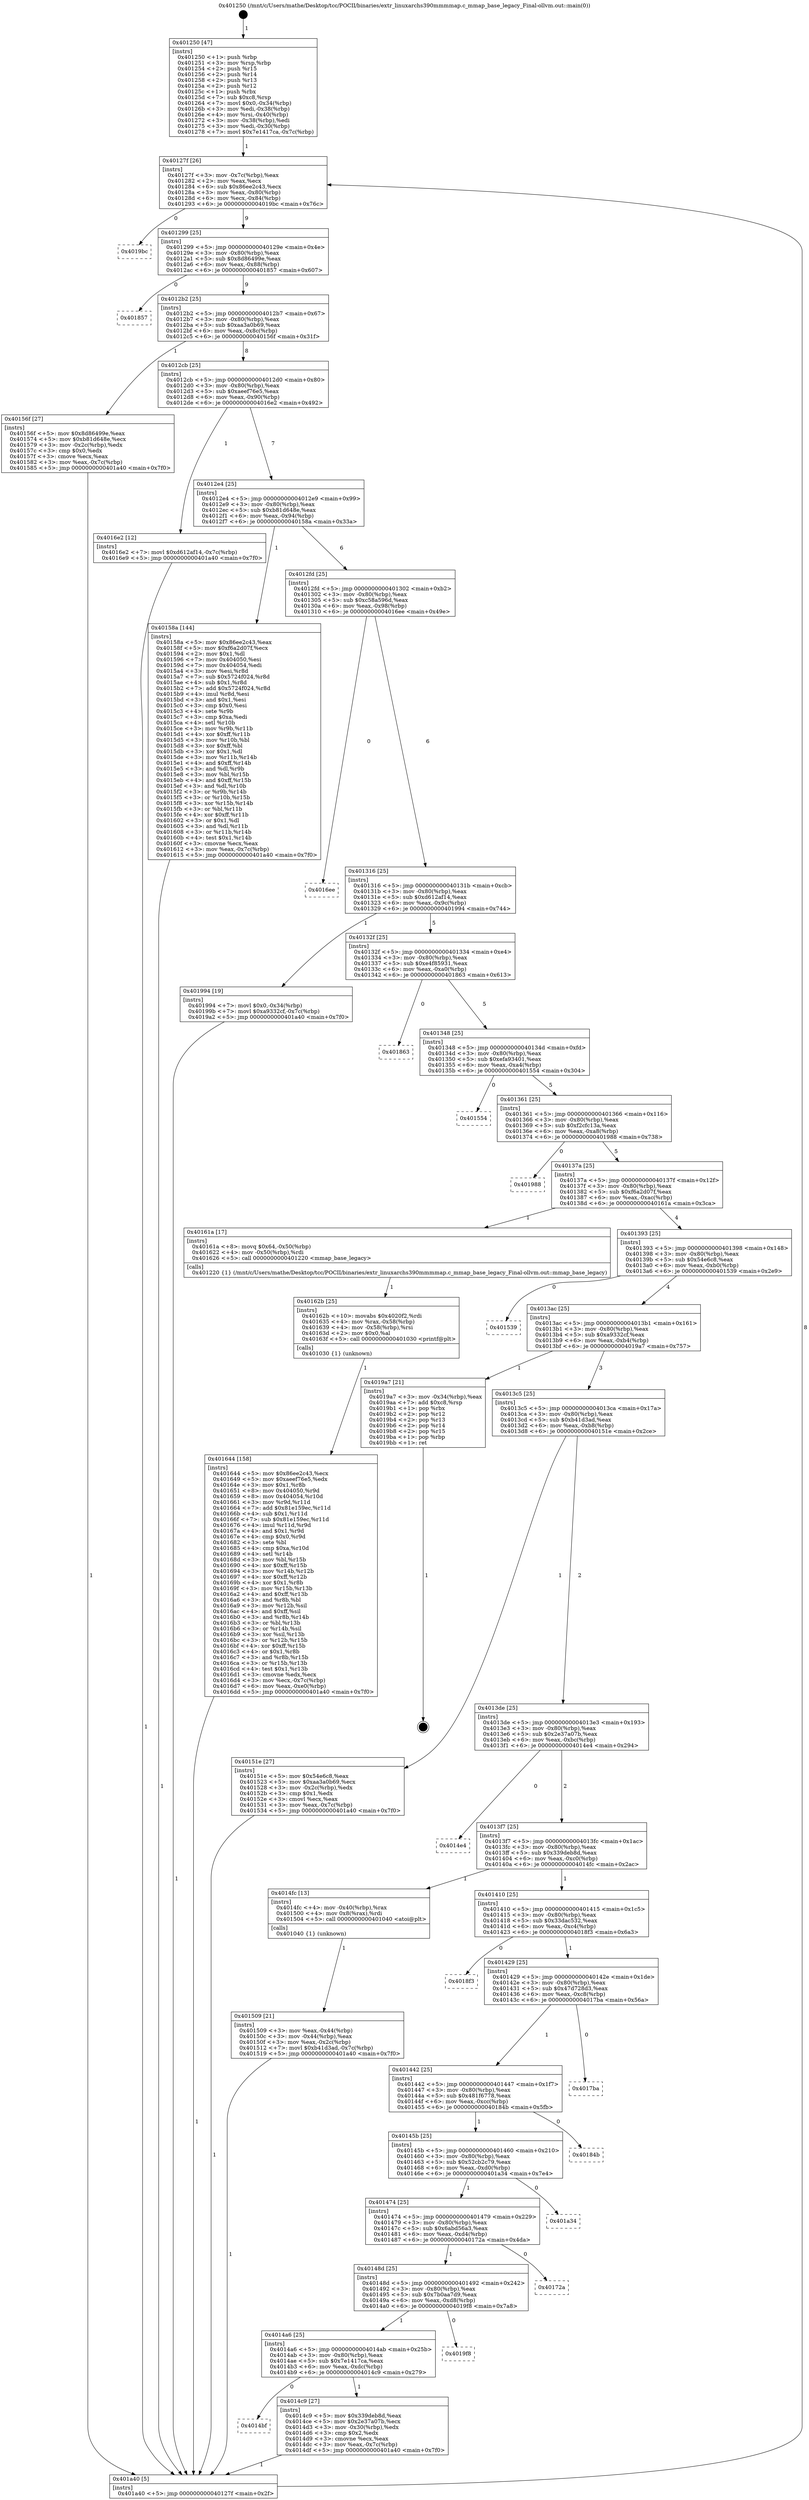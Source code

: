 digraph "0x401250" {
  label = "0x401250 (/mnt/c/Users/mathe/Desktop/tcc/POCII/binaries/extr_linuxarchs390mmmmap.c_mmap_base_legacy_Final-ollvm.out::main(0))"
  labelloc = "t"
  node[shape=record]

  Entry [label="",width=0.3,height=0.3,shape=circle,fillcolor=black,style=filled]
  "0x40127f" [label="{
     0x40127f [26]\l
     | [instrs]\l
     &nbsp;&nbsp;0x40127f \<+3\>: mov -0x7c(%rbp),%eax\l
     &nbsp;&nbsp;0x401282 \<+2\>: mov %eax,%ecx\l
     &nbsp;&nbsp;0x401284 \<+6\>: sub $0x86ee2c43,%ecx\l
     &nbsp;&nbsp;0x40128a \<+3\>: mov %eax,-0x80(%rbp)\l
     &nbsp;&nbsp;0x40128d \<+6\>: mov %ecx,-0x84(%rbp)\l
     &nbsp;&nbsp;0x401293 \<+6\>: je 00000000004019bc \<main+0x76c\>\l
  }"]
  "0x4019bc" [label="{
     0x4019bc\l
  }", style=dashed]
  "0x401299" [label="{
     0x401299 [25]\l
     | [instrs]\l
     &nbsp;&nbsp;0x401299 \<+5\>: jmp 000000000040129e \<main+0x4e\>\l
     &nbsp;&nbsp;0x40129e \<+3\>: mov -0x80(%rbp),%eax\l
     &nbsp;&nbsp;0x4012a1 \<+5\>: sub $0x8d86499e,%eax\l
     &nbsp;&nbsp;0x4012a6 \<+6\>: mov %eax,-0x88(%rbp)\l
     &nbsp;&nbsp;0x4012ac \<+6\>: je 0000000000401857 \<main+0x607\>\l
  }"]
  Exit [label="",width=0.3,height=0.3,shape=circle,fillcolor=black,style=filled,peripheries=2]
  "0x401857" [label="{
     0x401857\l
  }", style=dashed]
  "0x4012b2" [label="{
     0x4012b2 [25]\l
     | [instrs]\l
     &nbsp;&nbsp;0x4012b2 \<+5\>: jmp 00000000004012b7 \<main+0x67\>\l
     &nbsp;&nbsp;0x4012b7 \<+3\>: mov -0x80(%rbp),%eax\l
     &nbsp;&nbsp;0x4012ba \<+5\>: sub $0xaa3a0b69,%eax\l
     &nbsp;&nbsp;0x4012bf \<+6\>: mov %eax,-0x8c(%rbp)\l
     &nbsp;&nbsp;0x4012c5 \<+6\>: je 000000000040156f \<main+0x31f\>\l
  }"]
  "0x401644" [label="{
     0x401644 [158]\l
     | [instrs]\l
     &nbsp;&nbsp;0x401644 \<+5\>: mov $0x86ee2c43,%ecx\l
     &nbsp;&nbsp;0x401649 \<+5\>: mov $0xaeef76e5,%edx\l
     &nbsp;&nbsp;0x40164e \<+3\>: mov $0x1,%r8b\l
     &nbsp;&nbsp;0x401651 \<+8\>: mov 0x404050,%r9d\l
     &nbsp;&nbsp;0x401659 \<+8\>: mov 0x404054,%r10d\l
     &nbsp;&nbsp;0x401661 \<+3\>: mov %r9d,%r11d\l
     &nbsp;&nbsp;0x401664 \<+7\>: add $0x81e159ec,%r11d\l
     &nbsp;&nbsp;0x40166b \<+4\>: sub $0x1,%r11d\l
     &nbsp;&nbsp;0x40166f \<+7\>: sub $0x81e159ec,%r11d\l
     &nbsp;&nbsp;0x401676 \<+4\>: imul %r11d,%r9d\l
     &nbsp;&nbsp;0x40167a \<+4\>: and $0x1,%r9d\l
     &nbsp;&nbsp;0x40167e \<+4\>: cmp $0x0,%r9d\l
     &nbsp;&nbsp;0x401682 \<+3\>: sete %bl\l
     &nbsp;&nbsp;0x401685 \<+4\>: cmp $0xa,%r10d\l
     &nbsp;&nbsp;0x401689 \<+4\>: setl %r14b\l
     &nbsp;&nbsp;0x40168d \<+3\>: mov %bl,%r15b\l
     &nbsp;&nbsp;0x401690 \<+4\>: xor $0xff,%r15b\l
     &nbsp;&nbsp;0x401694 \<+3\>: mov %r14b,%r12b\l
     &nbsp;&nbsp;0x401697 \<+4\>: xor $0xff,%r12b\l
     &nbsp;&nbsp;0x40169b \<+4\>: xor $0x1,%r8b\l
     &nbsp;&nbsp;0x40169f \<+3\>: mov %r15b,%r13b\l
     &nbsp;&nbsp;0x4016a2 \<+4\>: and $0xff,%r13b\l
     &nbsp;&nbsp;0x4016a6 \<+3\>: and %r8b,%bl\l
     &nbsp;&nbsp;0x4016a9 \<+3\>: mov %r12b,%sil\l
     &nbsp;&nbsp;0x4016ac \<+4\>: and $0xff,%sil\l
     &nbsp;&nbsp;0x4016b0 \<+3\>: and %r8b,%r14b\l
     &nbsp;&nbsp;0x4016b3 \<+3\>: or %bl,%r13b\l
     &nbsp;&nbsp;0x4016b6 \<+3\>: or %r14b,%sil\l
     &nbsp;&nbsp;0x4016b9 \<+3\>: xor %sil,%r13b\l
     &nbsp;&nbsp;0x4016bc \<+3\>: or %r12b,%r15b\l
     &nbsp;&nbsp;0x4016bf \<+4\>: xor $0xff,%r15b\l
     &nbsp;&nbsp;0x4016c3 \<+4\>: or $0x1,%r8b\l
     &nbsp;&nbsp;0x4016c7 \<+3\>: and %r8b,%r15b\l
     &nbsp;&nbsp;0x4016ca \<+3\>: or %r15b,%r13b\l
     &nbsp;&nbsp;0x4016cd \<+4\>: test $0x1,%r13b\l
     &nbsp;&nbsp;0x4016d1 \<+3\>: cmovne %edx,%ecx\l
     &nbsp;&nbsp;0x4016d4 \<+3\>: mov %ecx,-0x7c(%rbp)\l
     &nbsp;&nbsp;0x4016d7 \<+6\>: mov %eax,-0xe0(%rbp)\l
     &nbsp;&nbsp;0x4016dd \<+5\>: jmp 0000000000401a40 \<main+0x7f0\>\l
  }"]
  "0x40156f" [label="{
     0x40156f [27]\l
     | [instrs]\l
     &nbsp;&nbsp;0x40156f \<+5\>: mov $0x8d86499e,%eax\l
     &nbsp;&nbsp;0x401574 \<+5\>: mov $0xb81d648e,%ecx\l
     &nbsp;&nbsp;0x401579 \<+3\>: mov -0x2c(%rbp),%edx\l
     &nbsp;&nbsp;0x40157c \<+3\>: cmp $0x0,%edx\l
     &nbsp;&nbsp;0x40157f \<+3\>: cmove %ecx,%eax\l
     &nbsp;&nbsp;0x401582 \<+3\>: mov %eax,-0x7c(%rbp)\l
     &nbsp;&nbsp;0x401585 \<+5\>: jmp 0000000000401a40 \<main+0x7f0\>\l
  }"]
  "0x4012cb" [label="{
     0x4012cb [25]\l
     | [instrs]\l
     &nbsp;&nbsp;0x4012cb \<+5\>: jmp 00000000004012d0 \<main+0x80\>\l
     &nbsp;&nbsp;0x4012d0 \<+3\>: mov -0x80(%rbp),%eax\l
     &nbsp;&nbsp;0x4012d3 \<+5\>: sub $0xaeef76e5,%eax\l
     &nbsp;&nbsp;0x4012d8 \<+6\>: mov %eax,-0x90(%rbp)\l
     &nbsp;&nbsp;0x4012de \<+6\>: je 00000000004016e2 \<main+0x492\>\l
  }"]
  "0x40162b" [label="{
     0x40162b [25]\l
     | [instrs]\l
     &nbsp;&nbsp;0x40162b \<+10\>: movabs $0x4020f2,%rdi\l
     &nbsp;&nbsp;0x401635 \<+4\>: mov %rax,-0x58(%rbp)\l
     &nbsp;&nbsp;0x401639 \<+4\>: mov -0x58(%rbp),%rsi\l
     &nbsp;&nbsp;0x40163d \<+2\>: mov $0x0,%al\l
     &nbsp;&nbsp;0x40163f \<+5\>: call 0000000000401030 \<printf@plt\>\l
     | [calls]\l
     &nbsp;&nbsp;0x401030 \{1\} (unknown)\l
  }"]
  "0x4016e2" [label="{
     0x4016e2 [12]\l
     | [instrs]\l
     &nbsp;&nbsp;0x4016e2 \<+7\>: movl $0xd612af14,-0x7c(%rbp)\l
     &nbsp;&nbsp;0x4016e9 \<+5\>: jmp 0000000000401a40 \<main+0x7f0\>\l
  }"]
  "0x4012e4" [label="{
     0x4012e4 [25]\l
     | [instrs]\l
     &nbsp;&nbsp;0x4012e4 \<+5\>: jmp 00000000004012e9 \<main+0x99\>\l
     &nbsp;&nbsp;0x4012e9 \<+3\>: mov -0x80(%rbp),%eax\l
     &nbsp;&nbsp;0x4012ec \<+5\>: sub $0xb81d648e,%eax\l
     &nbsp;&nbsp;0x4012f1 \<+6\>: mov %eax,-0x94(%rbp)\l
     &nbsp;&nbsp;0x4012f7 \<+6\>: je 000000000040158a \<main+0x33a\>\l
  }"]
  "0x401509" [label="{
     0x401509 [21]\l
     | [instrs]\l
     &nbsp;&nbsp;0x401509 \<+3\>: mov %eax,-0x44(%rbp)\l
     &nbsp;&nbsp;0x40150c \<+3\>: mov -0x44(%rbp),%eax\l
     &nbsp;&nbsp;0x40150f \<+3\>: mov %eax,-0x2c(%rbp)\l
     &nbsp;&nbsp;0x401512 \<+7\>: movl $0xb41d3ad,-0x7c(%rbp)\l
     &nbsp;&nbsp;0x401519 \<+5\>: jmp 0000000000401a40 \<main+0x7f0\>\l
  }"]
  "0x40158a" [label="{
     0x40158a [144]\l
     | [instrs]\l
     &nbsp;&nbsp;0x40158a \<+5\>: mov $0x86ee2c43,%eax\l
     &nbsp;&nbsp;0x40158f \<+5\>: mov $0xf6a2d07f,%ecx\l
     &nbsp;&nbsp;0x401594 \<+2\>: mov $0x1,%dl\l
     &nbsp;&nbsp;0x401596 \<+7\>: mov 0x404050,%esi\l
     &nbsp;&nbsp;0x40159d \<+7\>: mov 0x404054,%edi\l
     &nbsp;&nbsp;0x4015a4 \<+3\>: mov %esi,%r8d\l
     &nbsp;&nbsp;0x4015a7 \<+7\>: sub $0x5724f024,%r8d\l
     &nbsp;&nbsp;0x4015ae \<+4\>: sub $0x1,%r8d\l
     &nbsp;&nbsp;0x4015b2 \<+7\>: add $0x5724f024,%r8d\l
     &nbsp;&nbsp;0x4015b9 \<+4\>: imul %r8d,%esi\l
     &nbsp;&nbsp;0x4015bd \<+3\>: and $0x1,%esi\l
     &nbsp;&nbsp;0x4015c0 \<+3\>: cmp $0x0,%esi\l
     &nbsp;&nbsp;0x4015c3 \<+4\>: sete %r9b\l
     &nbsp;&nbsp;0x4015c7 \<+3\>: cmp $0xa,%edi\l
     &nbsp;&nbsp;0x4015ca \<+4\>: setl %r10b\l
     &nbsp;&nbsp;0x4015ce \<+3\>: mov %r9b,%r11b\l
     &nbsp;&nbsp;0x4015d1 \<+4\>: xor $0xff,%r11b\l
     &nbsp;&nbsp;0x4015d5 \<+3\>: mov %r10b,%bl\l
     &nbsp;&nbsp;0x4015d8 \<+3\>: xor $0xff,%bl\l
     &nbsp;&nbsp;0x4015db \<+3\>: xor $0x1,%dl\l
     &nbsp;&nbsp;0x4015de \<+3\>: mov %r11b,%r14b\l
     &nbsp;&nbsp;0x4015e1 \<+4\>: and $0xff,%r14b\l
     &nbsp;&nbsp;0x4015e5 \<+3\>: and %dl,%r9b\l
     &nbsp;&nbsp;0x4015e8 \<+3\>: mov %bl,%r15b\l
     &nbsp;&nbsp;0x4015eb \<+4\>: and $0xff,%r15b\l
     &nbsp;&nbsp;0x4015ef \<+3\>: and %dl,%r10b\l
     &nbsp;&nbsp;0x4015f2 \<+3\>: or %r9b,%r14b\l
     &nbsp;&nbsp;0x4015f5 \<+3\>: or %r10b,%r15b\l
     &nbsp;&nbsp;0x4015f8 \<+3\>: xor %r15b,%r14b\l
     &nbsp;&nbsp;0x4015fb \<+3\>: or %bl,%r11b\l
     &nbsp;&nbsp;0x4015fe \<+4\>: xor $0xff,%r11b\l
     &nbsp;&nbsp;0x401602 \<+3\>: or $0x1,%dl\l
     &nbsp;&nbsp;0x401605 \<+3\>: and %dl,%r11b\l
     &nbsp;&nbsp;0x401608 \<+3\>: or %r11b,%r14b\l
     &nbsp;&nbsp;0x40160b \<+4\>: test $0x1,%r14b\l
     &nbsp;&nbsp;0x40160f \<+3\>: cmovne %ecx,%eax\l
     &nbsp;&nbsp;0x401612 \<+3\>: mov %eax,-0x7c(%rbp)\l
     &nbsp;&nbsp;0x401615 \<+5\>: jmp 0000000000401a40 \<main+0x7f0\>\l
  }"]
  "0x4012fd" [label="{
     0x4012fd [25]\l
     | [instrs]\l
     &nbsp;&nbsp;0x4012fd \<+5\>: jmp 0000000000401302 \<main+0xb2\>\l
     &nbsp;&nbsp;0x401302 \<+3\>: mov -0x80(%rbp),%eax\l
     &nbsp;&nbsp;0x401305 \<+5\>: sub $0xc58a596d,%eax\l
     &nbsp;&nbsp;0x40130a \<+6\>: mov %eax,-0x98(%rbp)\l
     &nbsp;&nbsp;0x401310 \<+6\>: je 00000000004016ee \<main+0x49e\>\l
  }"]
  "0x401250" [label="{
     0x401250 [47]\l
     | [instrs]\l
     &nbsp;&nbsp;0x401250 \<+1\>: push %rbp\l
     &nbsp;&nbsp;0x401251 \<+3\>: mov %rsp,%rbp\l
     &nbsp;&nbsp;0x401254 \<+2\>: push %r15\l
     &nbsp;&nbsp;0x401256 \<+2\>: push %r14\l
     &nbsp;&nbsp;0x401258 \<+2\>: push %r13\l
     &nbsp;&nbsp;0x40125a \<+2\>: push %r12\l
     &nbsp;&nbsp;0x40125c \<+1\>: push %rbx\l
     &nbsp;&nbsp;0x40125d \<+7\>: sub $0xc8,%rsp\l
     &nbsp;&nbsp;0x401264 \<+7\>: movl $0x0,-0x34(%rbp)\l
     &nbsp;&nbsp;0x40126b \<+3\>: mov %edi,-0x38(%rbp)\l
     &nbsp;&nbsp;0x40126e \<+4\>: mov %rsi,-0x40(%rbp)\l
     &nbsp;&nbsp;0x401272 \<+3\>: mov -0x38(%rbp),%edi\l
     &nbsp;&nbsp;0x401275 \<+3\>: mov %edi,-0x30(%rbp)\l
     &nbsp;&nbsp;0x401278 \<+7\>: movl $0x7e1417ca,-0x7c(%rbp)\l
  }"]
  "0x4016ee" [label="{
     0x4016ee\l
  }", style=dashed]
  "0x401316" [label="{
     0x401316 [25]\l
     | [instrs]\l
     &nbsp;&nbsp;0x401316 \<+5\>: jmp 000000000040131b \<main+0xcb\>\l
     &nbsp;&nbsp;0x40131b \<+3\>: mov -0x80(%rbp),%eax\l
     &nbsp;&nbsp;0x40131e \<+5\>: sub $0xd612af14,%eax\l
     &nbsp;&nbsp;0x401323 \<+6\>: mov %eax,-0x9c(%rbp)\l
     &nbsp;&nbsp;0x401329 \<+6\>: je 0000000000401994 \<main+0x744\>\l
  }"]
  "0x401a40" [label="{
     0x401a40 [5]\l
     | [instrs]\l
     &nbsp;&nbsp;0x401a40 \<+5\>: jmp 000000000040127f \<main+0x2f\>\l
  }"]
  "0x401994" [label="{
     0x401994 [19]\l
     | [instrs]\l
     &nbsp;&nbsp;0x401994 \<+7\>: movl $0x0,-0x34(%rbp)\l
     &nbsp;&nbsp;0x40199b \<+7\>: movl $0xa9332cf,-0x7c(%rbp)\l
     &nbsp;&nbsp;0x4019a2 \<+5\>: jmp 0000000000401a40 \<main+0x7f0\>\l
  }"]
  "0x40132f" [label="{
     0x40132f [25]\l
     | [instrs]\l
     &nbsp;&nbsp;0x40132f \<+5\>: jmp 0000000000401334 \<main+0xe4\>\l
     &nbsp;&nbsp;0x401334 \<+3\>: mov -0x80(%rbp),%eax\l
     &nbsp;&nbsp;0x401337 \<+5\>: sub $0xe4f85931,%eax\l
     &nbsp;&nbsp;0x40133c \<+6\>: mov %eax,-0xa0(%rbp)\l
     &nbsp;&nbsp;0x401342 \<+6\>: je 0000000000401863 \<main+0x613\>\l
  }"]
  "0x4014bf" [label="{
     0x4014bf\l
  }", style=dashed]
  "0x401863" [label="{
     0x401863\l
  }", style=dashed]
  "0x401348" [label="{
     0x401348 [25]\l
     | [instrs]\l
     &nbsp;&nbsp;0x401348 \<+5\>: jmp 000000000040134d \<main+0xfd\>\l
     &nbsp;&nbsp;0x40134d \<+3\>: mov -0x80(%rbp),%eax\l
     &nbsp;&nbsp;0x401350 \<+5\>: sub $0xefa93401,%eax\l
     &nbsp;&nbsp;0x401355 \<+6\>: mov %eax,-0xa4(%rbp)\l
     &nbsp;&nbsp;0x40135b \<+6\>: je 0000000000401554 \<main+0x304\>\l
  }"]
  "0x4014c9" [label="{
     0x4014c9 [27]\l
     | [instrs]\l
     &nbsp;&nbsp;0x4014c9 \<+5\>: mov $0x339deb8d,%eax\l
     &nbsp;&nbsp;0x4014ce \<+5\>: mov $0x2e37a07b,%ecx\l
     &nbsp;&nbsp;0x4014d3 \<+3\>: mov -0x30(%rbp),%edx\l
     &nbsp;&nbsp;0x4014d6 \<+3\>: cmp $0x2,%edx\l
     &nbsp;&nbsp;0x4014d9 \<+3\>: cmovne %ecx,%eax\l
     &nbsp;&nbsp;0x4014dc \<+3\>: mov %eax,-0x7c(%rbp)\l
     &nbsp;&nbsp;0x4014df \<+5\>: jmp 0000000000401a40 \<main+0x7f0\>\l
  }"]
  "0x401554" [label="{
     0x401554\l
  }", style=dashed]
  "0x401361" [label="{
     0x401361 [25]\l
     | [instrs]\l
     &nbsp;&nbsp;0x401361 \<+5\>: jmp 0000000000401366 \<main+0x116\>\l
     &nbsp;&nbsp;0x401366 \<+3\>: mov -0x80(%rbp),%eax\l
     &nbsp;&nbsp;0x401369 \<+5\>: sub $0xf2cfc13a,%eax\l
     &nbsp;&nbsp;0x40136e \<+6\>: mov %eax,-0xa8(%rbp)\l
     &nbsp;&nbsp;0x401374 \<+6\>: je 0000000000401988 \<main+0x738\>\l
  }"]
  "0x4014a6" [label="{
     0x4014a6 [25]\l
     | [instrs]\l
     &nbsp;&nbsp;0x4014a6 \<+5\>: jmp 00000000004014ab \<main+0x25b\>\l
     &nbsp;&nbsp;0x4014ab \<+3\>: mov -0x80(%rbp),%eax\l
     &nbsp;&nbsp;0x4014ae \<+5\>: sub $0x7e1417ca,%eax\l
     &nbsp;&nbsp;0x4014b3 \<+6\>: mov %eax,-0xdc(%rbp)\l
     &nbsp;&nbsp;0x4014b9 \<+6\>: je 00000000004014c9 \<main+0x279\>\l
  }"]
  "0x401988" [label="{
     0x401988\l
  }", style=dashed]
  "0x40137a" [label="{
     0x40137a [25]\l
     | [instrs]\l
     &nbsp;&nbsp;0x40137a \<+5\>: jmp 000000000040137f \<main+0x12f\>\l
     &nbsp;&nbsp;0x40137f \<+3\>: mov -0x80(%rbp),%eax\l
     &nbsp;&nbsp;0x401382 \<+5\>: sub $0xf6a2d07f,%eax\l
     &nbsp;&nbsp;0x401387 \<+6\>: mov %eax,-0xac(%rbp)\l
     &nbsp;&nbsp;0x40138d \<+6\>: je 000000000040161a \<main+0x3ca\>\l
  }"]
  "0x4019f8" [label="{
     0x4019f8\l
  }", style=dashed]
  "0x40161a" [label="{
     0x40161a [17]\l
     | [instrs]\l
     &nbsp;&nbsp;0x40161a \<+8\>: movq $0x64,-0x50(%rbp)\l
     &nbsp;&nbsp;0x401622 \<+4\>: mov -0x50(%rbp),%rdi\l
     &nbsp;&nbsp;0x401626 \<+5\>: call 0000000000401220 \<mmap_base_legacy\>\l
     | [calls]\l
     &nbsp;&nbsp;0x401220 \{1\} (/mnt/c/Users/mathe/Desktop/tcc/POCII/binaries/extr_linuxarchs390mmmmap.c_mmap_base_legacy_Final-ollvm.out::mmap_base_legacy)\l
  }"]
  "0x401393" [label="{
     0x401393 [25]\l
     | [instrs]\l
     &nbsp;&nbsp;0x401393 \<+5\>: jmp 0000000000401398 \<main+0x148\>\l
     &nbsp;&nbsp;0x401398 \<+3\>: mov -0x80(%rbp),%eax\l
     &nbsp;&nbsp;0x40139b \<+5\>: sub $0x54e6c8,%eax\l
     &nbsp;&nbsp;0x4013a0 \<+6\>: mov %eax,-0xb0(%rbp)\l
     &nbsp;&nbsp;0x4013a6 \<+6\>: je 0000000000401539 \<main+0x2e9\>\l
  }"]
  "0x40148d" [label="{
     0x40148d [25]\l
     | [instrs]\l
     &nbsp;&nbsp;0x40148d \<+5\>: jmp 0000000000401492 \<main+0x242\>\l
     &nbsp;&nbsp;0x401492 \<+3\>: mov -0x80(%rbp),%eax\l
     &nbsp;&nbsp;0x401495 \<+5\>: sub $0x7b0aa7d9,%eax\l
     &nbsp;&nbsp;0x40149a \<+6\>: mov %eax,-0xd8(%rbp)\l
     &nbsp;&nbsp;0x4014a0 \<+6\>: je 00000000004019f8 \<main+0x7a8\>\l
  }"]
  "0x401539" [label="{
     0x401539\l
  }", style=dashed]
  "0x4013ac" [label="{
     0x4013ac [25]\l
     | [instrs]\l
     &nbsp;&nbsp;0x4013ac \<+5\>: jmp 00000000004013b1 \<main+0x161\>\l
     &nbsp;&nbsp;0x4013b1 \<+3\>: mov -0x80(%rbp),%eax\l
     &nbsp;&nbsp;0x4013b4 \<+5\>: sub $0xa9332cf,%eax\l
     &nbsp;&nbsp;0x4013b9 \<+6\>: mov %eax,-0xb4(%rbp)\l
     &nbsp;&nbsp;0x4013bf \<+6\>: je 00000000004019a7 \<main+0x757\>\l
  }"]
  "0x40172a" [label="{
     0x40172a\l
  }", style=dashed]
  "0x4019a7" [label="{
     0x4019a7 [21]\l
     | [instrs]\l
     &nbsp;&nbsp;0x4019a7 \<+3\>: mov -0x34(%rbp),%eax\l
     &nbsp;&nbsp;0x4019aa \<+7\>: add $0xc8,%rsp\l
     &nbsp;&nbsp;0x4019b1 \<+1\>: pop %rbx\l
     &nbsp;&nbsp;0x4019b2 \<+2\>: pop %r12\l
     &nbsp;&nbsp;0x4019b4 \<+2\>: pop %r13\l
     &nbsp;&nbsp;0x4019b6 \<+2\>: pop %r14\l
     &nbsp;&nbsp;0x4019b8 \<+2\>: pop %r15\l
     &nbsp;&nbsp;0x4019ba \<+1\>: pop %rbp\l
     &nbsp;&nbsp;0x4019bb \<+1\>: ret\l
  }"]
  "0x4013c5" [label="{
     0x4013c5 [25]\l
     | [instrs]\l
     &nbsp;&nbsp;0x4013c5 \<+5\>: jmp 00000000004013ca \<main+0x17a\>\l
     &nbsp;&nbsp;0x4013ca \<+3\>: mov -0x80(%rbp),%eax\l
     &nbsp;&nbsp;0x4013cd \<+5\>: sub $0xb41d3ad,%eax\l
     &nbsp;&nbsp;0x4013d2 \<+6\>: mov %eax,-0xb8(%rbp)\l
     &nbsp;&nbsp;0x4013d8 \<+6\>: je 000000000040151e \<main+0x2ce\>\l
  }"]
  "0x401474" [label="{
     0x401474 [25]\l
     | [instrs]\l
     &nbsp;&nbsp;0x401474 \<+5\>: jmp 0000000000401479 \<main+0x229\>\l
     &nbsp;&nbsp;0x401479 \<+3\>: mov -0x80(%rbp),%eax\l
     &nbsp;&nbsp;0x40147c \<+5\>: sub $0x6abd56a3,%eax\l
     &nbsp;&nbsp;0x401481 \<+6\>: mov %eax,-0xd4(%rbp)\l
     &nbsp;&nbsp;0x401487 \<+6\>: je 000000000040172a \<main+0x4da\>\l
  }"]
  "0x40151e" [label="{
     0x40151e [27]\l
     | [instrs]\l
     &nbsp;&nbsp;0x40151e \<+5\>: mov $0x54e6c8,%eax\l
     &nbsp;&nbsp;0x401523 \<+5\>: mov $0xaa3a0b69,%ecx\l
     &nbsp;&nbsp;0x401528 \<+3\>: mov -0x2c(%rbp),%edx\l
     &nbsp;&nbsp;0x40152b \<+3\>: cmp $0x1,%edx\l
     &nbsp;&nbsp;0x40152e \<+3\>: cmovl %ecx,%eax\l
     &nbsp;&nbsp;0x401531 \<+3\>: mov %eax,-0x7c(%rbp)\l
     &nbsp;&nbsp;0x401534 \<+5\>: jmp 0000000000401a40 \<main+0x7f0\>\l
  }"]
  "0x4013de" [label="{
     0x4013de [25]\l
     | [instrs]\l
     &nbsp;&nbsp;0x4013de \<+5\>: jmp 00000000004013e3 \<main+0x193\>\l
     &nbsp;&nbsp;0x4013e3 \<+3\>: mov -0x80(%rbp),%eax\l
     &nbsp;&nbsp;0x4013e6 \<+5\>: sub $0x2e37a07b,%eax\l
     &nbsp;&nbsp;0x4013eb \<+6\>: mov %eax,-0xbc(%rbp)\l
     &nbsp;&nbsp;0x4013f1 \<+6\>: je 00000000004014e4 \<main+0x294\>\l
  }"]
  "0x401a34" [label="{
     0x401a34\l
  }", style=dashed]
  "0x4014e4" [label="{
     0x4014e4\l
  }", style=dashed]
  "0x4013f7" [label="{
     0x4013f7 [25]\l
     | [instrs]\l
     &nbsp;&nbsp;0x4013f7 \<+5\>: jmp 00000000004013fc \<main+0x1ac\>\l
     &nbsp;&nbsp;0x4013fc \<+3\>: mov -0x80(%rbp),%eax\l
     &nbsp;&nbsp;0x4013ff \<+5\>: sub $0x339deb8d,%eax\l
     &nbsp;&nbsp;0x401404 \<+6\>: mov %eax,-0xc0(%rbp)\l
     &nbsp;&nbsp;0x40140a \<+6\>: je 00000000004014fc \<main+0x2ac\>\l
  }"]
  "0x40145b" [label="{
     0x40145b [25]\l
     | [instrs]\l
     &nbsp;&nbsp;0x40145b \<+5\>: jmp 0000000000401460 \<main+0x210\>\l
     &nbsp;&nbsp;0x401460 \<+3\>: mov -0x80(%rbp),%eax\l
     &nbsp;&nbsp;0x401463 \<+5\>: sub $0x52cb2c79,%eax\l
     &nbsp;&nbsp;0x401468 \<+6\>: mov %eax,-0xd0(%rbp)\l
     &nbsp;&nbsp;0x40146e \<+6\>: je 0000000000401a34 \<main+0x7e4\>\l
  }"]
  "0x4014fc" [label="{
     0x4014fc [13]\l
     | [instrs]\l
     &nbsp;&nbsp;0x4014fc \<+4\>: mov -0x40(%rbp),%rax\l
     &nbsp;&nbsp;0x401500 \<+4\>: mov 0x8(%rax),%rdi\l
     &nbsp;&nbsp;0x401504 \<+5\>: call 0000000000401040 \<atoi@plt\>\l
     | [calls]\l
     &nbsp;&nbsp;0x401040 \{1\} (unknown)\l
  }"]
  "0x401410" [label="{
     0x401410 [25]\l
     | [instrs]\l
     &nbsp;&nbsp;0x401410 \<+5\>: jmp 0000000000401415 \<main+0x1c5\>\l
     &nbsp;&nbsp;0x401415 \<+3\>: mov -0x80(%rbp),%eax\l
     &nbsp;&nbsp;0x401418 \<+5\>: sub $0x33dac532,%eax\l
     &nbsp;&nbsp;0x40141d \<+6\>: mov %eax,-0xc4(%rbp)\l
     &nbsp;&nbsp;0x401423 \<+6\>: je 00000000004018f3 \<main+0x6a3\>\l
  }"]
  "0x40184b" [label="{
     0x40184b\l
  }", style=dashed]
  "0x4018f3" [label="{
     0x4018f3\l
  }", style=dashed]
  "0x401429" [label="{
     0x401429 [25]\l
     | [instrs]\l
     &nbsp;&nbsp;0x401429 \<+5\>: jmp 000000000040142e \<main+0x1de\>\l
     &nbsp;&nbsp;0x40142e \<+3\>: mov -0x80(%rbp),%eax\l
     &nbsp;&nbsp;0x401431 \<+5\>: sub $0x47d728d3,%eax\l
     &nbsp;&nbsp;0x401436 \<+6\>: mov %eax,-0xc8(%rbp)\l
     &nbsp;&nbsp;0x40143c \<+6\>: je 00000000004017ba \<main+0x56a\>\l
  }"]
  "0x401442" [label="{
     0x401442 [25]\l
     | [instrs]\l
     &nbsp;&nbsp;0x401442 \<+5\>: jmp 0000000000401447 \<main+0x1f7\>\l
     &nbsp;&nbsp;0x401447 \<+3\>: mov -0x80(%rbp),%eax\l
     &nbsp;&nbsp;0x40144a \<+5\>: sub $0x481f6778,%eax\l
     &nbsp;&nbsp;0x40144f \<+6\>: mov %eax,-0xcc(%rbp)\l
     &nbsp;&nbsp;0x401455 \<+6\>: je 000000000040184b \<main+0x5fb\>\l
  }"]
  "0x4017ba" [label="{
     0x4017ba\l
  }", style=dashed]
  Entry -> "0x401250" [label=" 1"]
  "0x40127f" -> "0x4019bc" [label=" 0"]
  "0x40127f" -> "0x401299" [label=" 9"]
  "0x4019a7" -> Exit [label=" 1"]
  "0x401299" -> "0x401857" [label=" 0"]
  "0x401299" -> "0x4012b2" [label=" 9"]
  "0x401994" -> "0x401a40" [label=" 1"]
  "0x4012b2" -> "0x40156f" [label=" 1"]
  "0x4012b2" -> "0x4012cb" [label=" 8"]
  "0x4016e2" -> "0x401a40" [label=" 1"]
  "0x4012cb" -> "0x4016e2" [label=" 1"]
  "0x4012cb" -> "0x4012e4" [label=" 7"]
  "0x401644" -> "0x401a40" [label=" 1"]
  "0x4012e4" -> "0x40158a" [label=" 1"]
  "0x4012e4" -> "0x4012fd" [label=" 6"]
  "0x40162b" -> "0x401644" [label=" 1"]
  "0x4012fd" -> "0x4016ee" [label=" 0"]
  "0x4012fd" -> "0x401316" [label=" 6"]
  "0x40161a" -> "0x40162b" [label=" 1"]
  "0x401316" -> "0x401994" [label=" 1"]
  "0x401316" -> "0x40132f" [label=" 5"]
  "0x40158a" -> "0x401a40" [label=" 1"]
  "0x40132f" -> "0x401863" [label=" 0"]
  "0x40132f" -> "0x401348" [label=" 5"]
  "0x40156f" -> "0x401a40" [label=" 1"]
  "0x401348" -> "0x401554" [label=" 0"]
  "0x401348" -> "0x401361" [label=" 5"]
  "0x40151e" -> "0x401a40" [label=" 1"]
  "0x401361" -> "0x401988" [label=" 0"]
  "0x401361" -> "0x40137a" [label=" 5"]
  "0x4014fc" -> "0x401509" [label=" 1"]
  "0x40137a" -> "0x40161a" [label=" 1"]
  "0x40137a" -> "0x401393" [label=" 4"]
  "0x401a40" -> "0x40127f" [label=" 8"]
  "0x401393" -> "0x401539" [label=" 0"]
  "0x401393" -> "0x4013ac" [label=" 4"]
  "0x4014c9" -> "0x401a40" [label=" 1"]
  "0x4013ac" -> "0x4019a7" [label=" 1"]
  "0x4013ac" -> "0x4013c5" [label=" 3"]
  "0x4014a6" -> "0x4014bf" [label=" 0"]
  "0x4013c5" -> "0x40151e" [label=" 1"]
  "0x4013c5" -> "0x4013de" [label=" 2"]
  "0x401509" -> "0x401a40" [label=" 1"]
  "0x4013de" -> "0x4014e4" [label=" 0"]
  "0x4013de" -> "0x4013f7" [label=" 2"]
  "0x40148d" -> "0x4014a6" [label=" 1"]
  "0x4013f7" -> "0x4014fc" [label=" 1"]
  "0x4013f7" -> "0x401410" [label=" 1"]
  "0x401250" -> "0x40127f" [label=" 1"]
  "0x401410" -> "0x4018f3" [label=" 0"]
  "0x401410" -> "0x401429" [label=" 1"]
  "0x401474" -> "0x40148d" [label=" 1"]
  "0x401429" -> "0x4017ba" [label=" 0"]
  "0x401429" -> "0x401442" [label=" 1"]
  "0x401474" -> "0x40172a" [label=" 0"]
  "0x401442" -> "0x40184b" [label=" 0"]
  "0x401442" -> "0x40145b" [label=" 1"]
  "0x40148d" -> "0x4019f8" [label=" 0"]
  "0x40145b" -> "0x401a34" [label=" 0"]
  "0x40145b" -> "0x401474" [label=" 1"]
  "0x4014a6" -> "0x4014c9" [label=" 1"]
}
